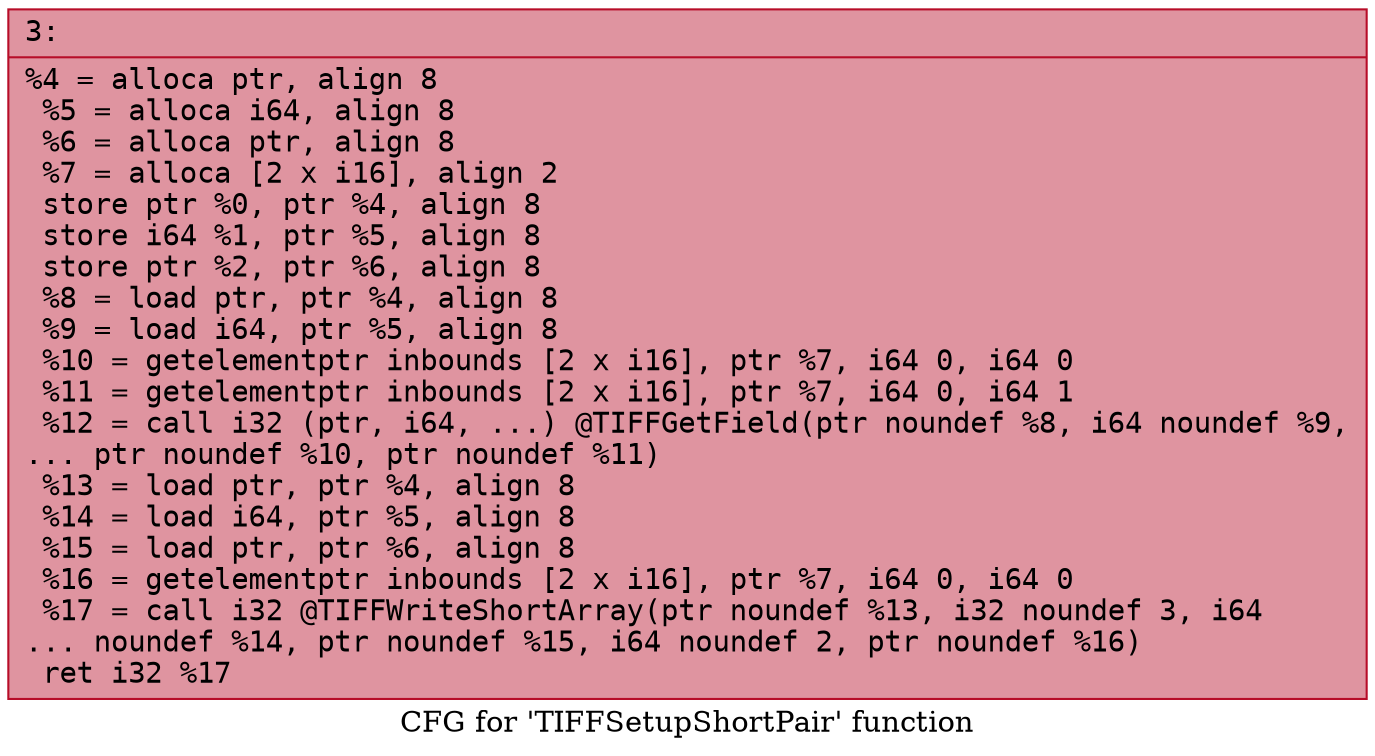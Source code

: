 digraph "CFG for 'TIFFSetupShortPair' function" {
	label="CFG for 'TIFFSetupShortPair' function";

	Node0x6000017e3840 [shape=record,color="#b70d28ff", style=filled, fillcolor="#b70d2870" fontname="Courier",label="{3:\l|  %4 = alloca ptr, align 8\l  %5 = alloca i64, align 8\l  %6 = alloca ptr, align 8\l  %7 = alloca [2 x i16], align 2\l  store ptr %0, ptr %4, align 8\l  store i64 %1, ptr %5, align 8\l  store ptr %2, ptr %6, align 8\l  %8 = load ptr, ptr %4, align 8\l  %9 = load i64, ptr %5, align 8\l  %10 = getelementptr inbounds [2 x i16], ptr %7, i64 0, i64 0\l  %11 = getelementptr inbounds [2 x i16], ptr %7, i64 0, i64 1\l  %12 = call i32 (ptr, i64, ...) @TIFFGetField(ptr noundef %8, i64 noundef %9,\l... ptr noundef %10, ptr noundef %11)\l  %13 = load ptr, ptr %4, align 8\l  %14 = load i64, ptr %5, align 8\l  %15 = load ptr, ptr %6, align 8\l  %16 = getelementptr inbounds [2 x i16], ptr %7, i64 0, i64 0\l  %17 = call i32 @TIFFWriteShortArray(ptr noundef %13, i32 noundef 3, i64\l... noundef %14, ptr noundef %15, i64 noundef 2, ptr noundef %16)\l  ret i32 %17\l}"];
}
